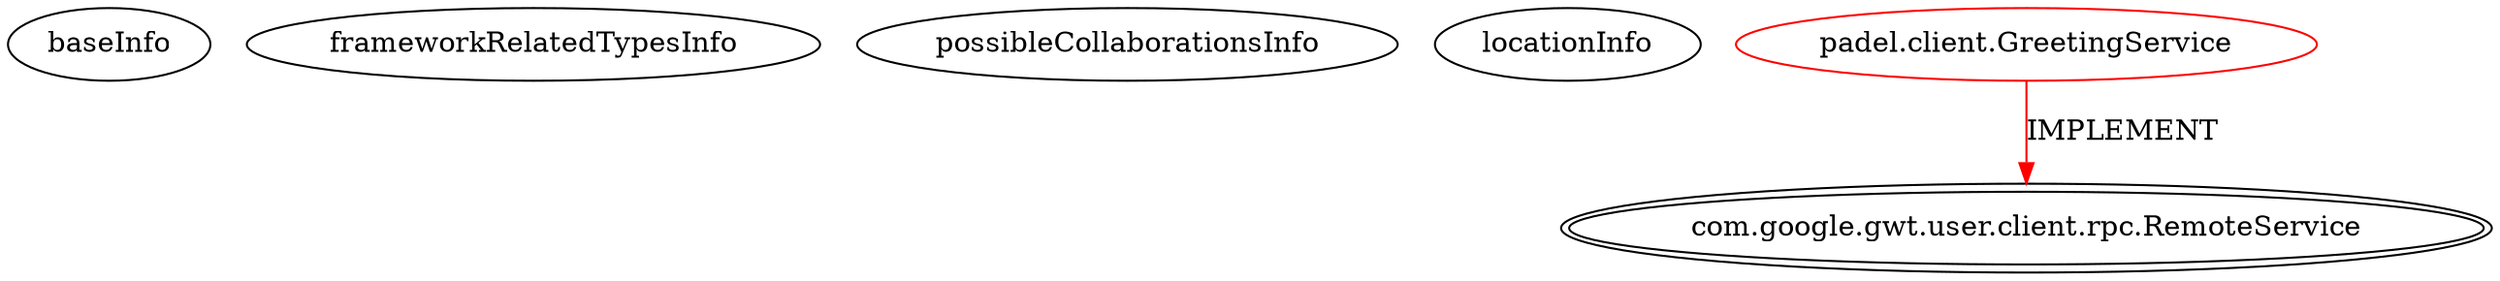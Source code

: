 digraph {
baseInfo[graphId=3625,category="extension_graph",isAnonymous=false,possibleRelation=false]
frameworkRelatedTypesInfo[0="com.google.gwt.user.client.rpc.RemoteService"]
possibleCollaborationsInfo[]
locationInfo[projectName="lferna-Padel",filePath="/lferna-Padel/Padel-master/src/padel/client/GreetingService.java",contextSignature="GreetingService",graphId="3625"]
0[label="padel.client.GreetingService",vertexType="ROOT_CLIENT_CLASS_DECLARATION",isFrameworkType=false,color=red]
1[label="com.google.gwt.user.client.rpc.RemoteService",vertexType="FRAMEWORK_INTERFACE_TYPE",isFrameworkType=true,peripheries=2]
0->1[label="IMPLEMENT",color=red]
}
